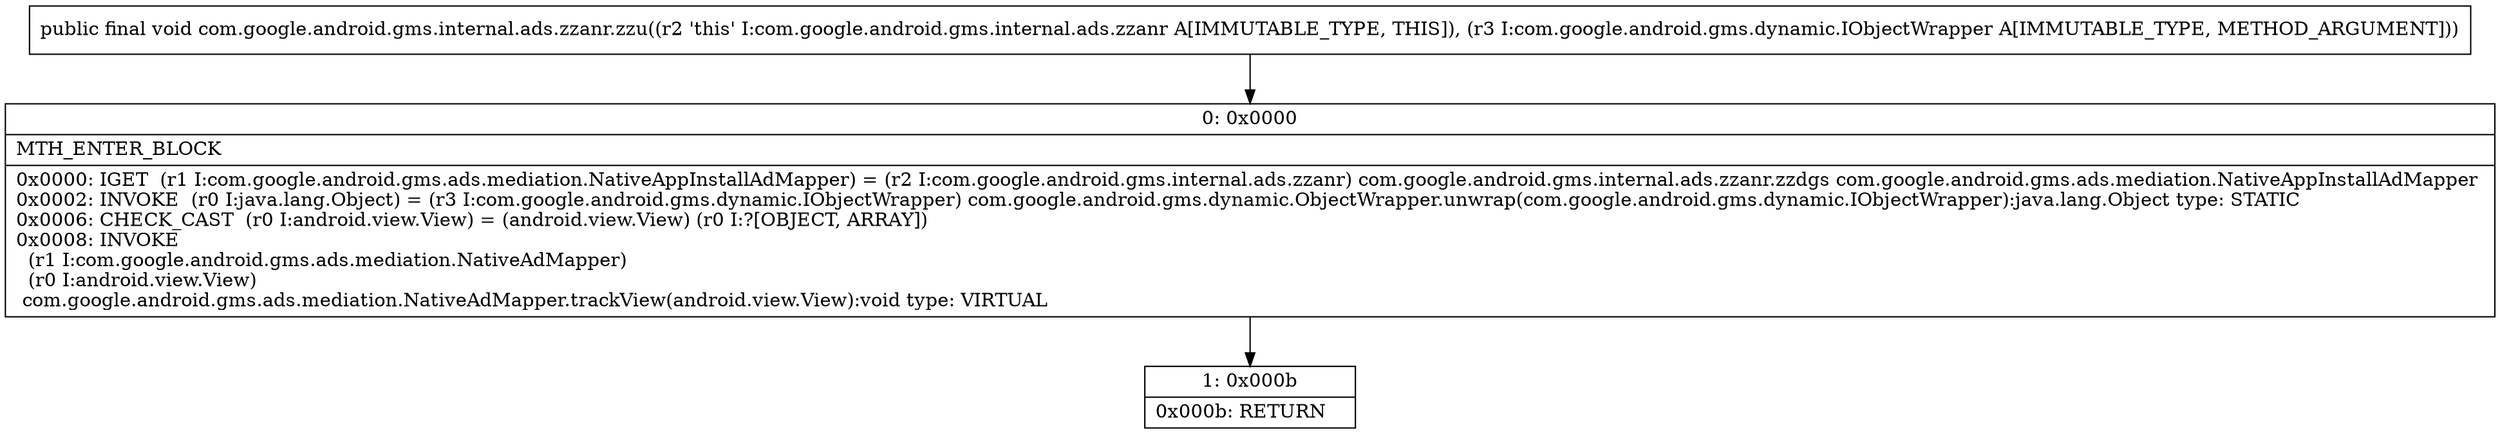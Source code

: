 digraph "CFG forcom.google.android.gms.internal.ads.zzanr.zzu(Lcom\/google\/android\/gms\/dynamic\/IObjectWrapper;)V" {
Node_0 [shape=record,label="{0\:\ 0x0000|MTH_ENTER_BLOCK\l|0x0000: IGET  (r1 I:com.google.android.gms.ads.mediation.NativeAppInstallAdMapper) = (r2 I:com.google.android.gms.internal.ads.zzanr) com.google.android.gms.internal.ads.zzanr.zzdgs com.google.android.gms.ads.mediation.NativeAppInstallAdMapper \l0x0002: INVOKE  (r0 I:java.lang.Object) = (r3 I:com.google.android.gms.dynamic.IObjectWrapper) com.google.android.gms.dynamic.ObjectWrapper.unwrap(com.google.android.gms.dynamic.IObjectWrapper):java.lang.Object type: STATIC \l0x0006: CHECK_CAST  (r0 I:android.view.View) = (android.view.View) (r0 I:?[OBJECT, ARRAY]) \l0x0008: INVOKE  \l  (r1 I:com.google.android.gms.ads.mediation.NativeAdMapper)\l  (r0 I:android.view.View)\l com.google.android.gms.ads.mediation.NativeAdMapper.trackView(android.view.View):void type: VIRTUAL \l}"];
Node_1 [shape=record,label="{1\:\ 0x000b|0x000b: RETURN   \l}"];
MethodNode[shape=record,label="{public final void com.google.android.gms.internal.ads.zzanr.zzu((r2 'this' I:com.google.android.gms.internal.ads.zzanr A[IMMUTABLE_TYPE, THIS]), (r3 I:com.google.android.gms.dynamic.IObjectWrapper A[IMMUTABLE_TYPE, METHOD_ARGUMENT])) }"];
MethodNode -> Node_0;
Node_0 -> Node_1;
}

